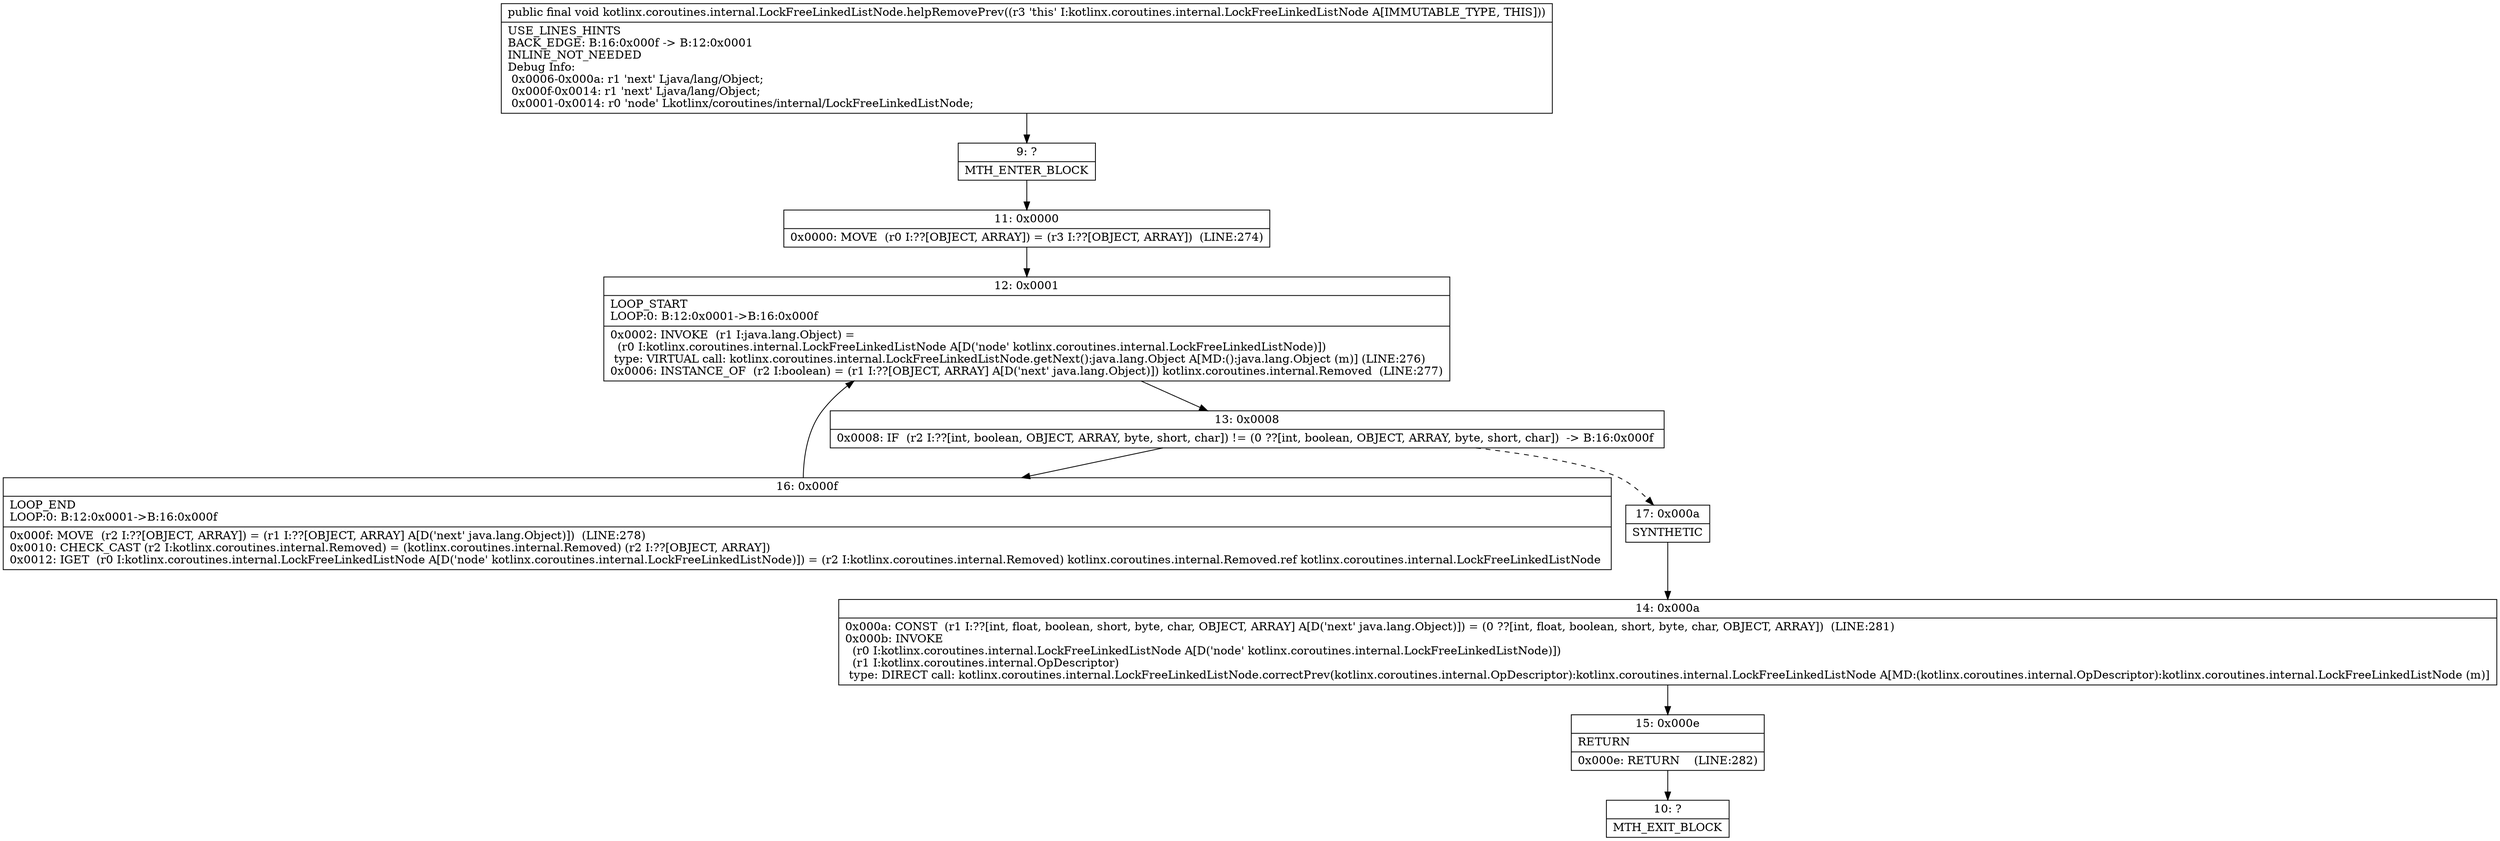 digraph "CFG forkotlinx.coroutines.internal.LockFreeLinkedListNode.helpRemovePrev()V" {
Node_9 [shape=record,label="{9\:\ ?|MTH_ENTER_BLOCK\l}"];
Node_11 [shape=record,label="{11\:\ 0x0000|0x0000: MOVE  (r0 I:??[OBJECT, ARRAY]) = (r3 I:??[OBJECT, ARRAY])  (LINE:274)\l}"];
Node_12 [shape=record,label="{12\:\ 0x0001|LOOP_START\lLOOP:0: B:12:0x0001\-\>B:16:0x000f\l|0x0002: INVOKE  (r1 I:java.lang.Object) = \l  (r0 I:kotlinx.coroutines.internal.LockFreeLinkedListNode A[D('node' kotlinx.coroutines.internal.LockFreeLinkedListNode)])\l type: VIRTUAL call: kotlinx.coroutines.internal.LockFreeLinkedListNode.getNext():java.lang.Object A[MD:():java.lang.Object (m)] (LINE:276)\l0x0006: INSTANCE_OF  (r2 I:boolean) = (r1 I:??[OBJECT, ARRAY] A[D('next' java.lang.Object)]) kotlinx.coroutines.internal.Removed  (LINE:277)\l}"];
Node_13 [shape=record,label="{13\:\ 0x0008|0x0008: IF  (r2 I:??[int, boolean, OBJECT, ARRAY, byte, short, char]) != (0 ??[int, boolean, OBJECT, ARRAY, byte, short, char])  \-\> B:16:0x000f \l}"];
Node_16 [shape=record,label="{16\:\ 0x000f|LOOP_END\lLOOP:0: B:12:0x0001\-\>B:16:0x000f\l|0x000f: MOVE  (r2 I:??[OBJECT, ARRAY]) = (r1 I:??[OBJECT, ARRAY] A[D('next' java.lang.Object)])  (LINE:278)\l0x0010: CHECK_CAST (r2 I:kotlinx.coroutines.internal.Removed) = (kotlinx.coroutines.internal.Removed) (r2 I:??[OBJECT, ARRAY]) \l0x0012: IGET  (r0 I:kotlinx.coroutines.internal.LockFreeLinkedListNode A[D('node' kotlinx.coroutines.internal.LockFreeLinkedListNode)]) = (r2 I:kotlinx.coroutines.internal.Removed) kotlinx.coroutines.internal.Removed.ref kotlinx.coroutines.internal.LockFreeLinkedListNode \l}"];
Node_17 [shape=record,label="{17\:\ 0x000a|SYNTHETIC\l}"];
Node_14 [shape=record,label="{14\:\ 0x000a|0x000a: CONST  (r1 I:??[int, float, boolean, short, byte, char, OBJECT, ARRAY] A[D('next' java.lang.Object)]) = (0 ??[int, float, boolean, short, byte, char, OBJECT, ARRAY])  (LINE:281)\l0x000b: INVOKE  \l  (r0 I:kotlinx.coroutines.internal.LockFreeLinkedListNode A[D('node' kotlinx.coroutines.internal.LockFreeLinkedListNode)])\l  (r1 I:kotlinx.coroutines.internal.OpDescriptor)\l type: DIRECT call: kotlinx.coroutines.internal.LockFreeLinkedListNode.correctPrev(kotlinx.coroutines.internal.OpDescriptor):kotlinx.coroutines.internal.LockFreeLinkedListNode A[MD:(kotlinx.coroutines.internal.OpDescriptor):kotlinx.coroutines.internal.LockFreeLinkedListNode (m)]\l}"];
Node_15 [shape=record,label="{15\:\ 0x000e|RETURN\l|0x000e: RETURN    (LINE:282)\l}"];
Node_10 [shape=record,label="{10\:\ ?|MTH_EXIT_BLOCK\l}"];
MethodNode[shape=record,label="{public final void kotlinx.coroutines.internal.LockFreeLinkedListNode.helpRemovePrev((r3 'this' I:kotlinx.coroutines.internal.LockFreeLinkedListNode A[IMMUTABLE_TYPE, THIS]))  | USE_LINES_HINTS\lBACK_EDGE: B:16:0x000f \-\> B:12:0x0001\lINLINE_NOT_NEEDED\lDebug Info:\l  0x0006\-0x000a: r1 'next' Ljava\/lang\/Object;\l  0x000f\-0x0014: r1 'next' Ljava\/lang\/Object;\l  0x0001\-0x0014: r0 'node' Lkotlinx\/coroutines\/internal\/LockFreeLinkedListNode;\l}"];
MethodNode -> Node_9;Node_9 -> Node_11;
Node_11 -> Node_12;
Node_12 -> Node_13;
Node_13 -> Node_16;
Node_13 -> Node_17[style=dashed];
Node_16 -> Node_12;
Node_17 -> Node_14;
Node_14 -> Node_15;
Node_15 -> Node_10;
}

